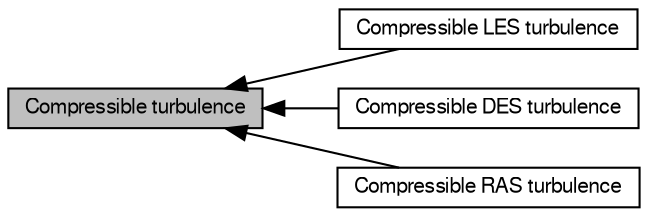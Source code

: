 digraph "Compressible turbulence"
{
  bgcolor="transparent";
  edge [fontname="FreeSans",fontsize="10",labelfontname="FreeSans",labelfontsize="10"];
  node [fontname="FreeSans",fontsize="10",shape=record];
  rankdir=LR;
  Node2 [label="Compressible LES turbulence",height=0.2,width=0.4,color="black",URL="$a21111.html"];
  Node0 [label="Compressible turbulence",height=0.2,width=0.4,color="black", fillcolor="grey75", style="filled", fontcolor="black"];
  Node1 [label="Compressible DES turbulence",height=0.2,width=0.4,color="black",URL="$a21110.html"];
  Node3 [label="Compressible RAS turbulence",height=0.2,width=0.4,color="black",URL="$a21114.html"];
  Node0->Node1 [shape=plaintext, dir="back", style="solid"];
  Node0->Node2 [shape=plaintext, dir="back", style="solid"];
  Node0->Node3 [shape=plaintext, dir="back", style="solid"];
}

